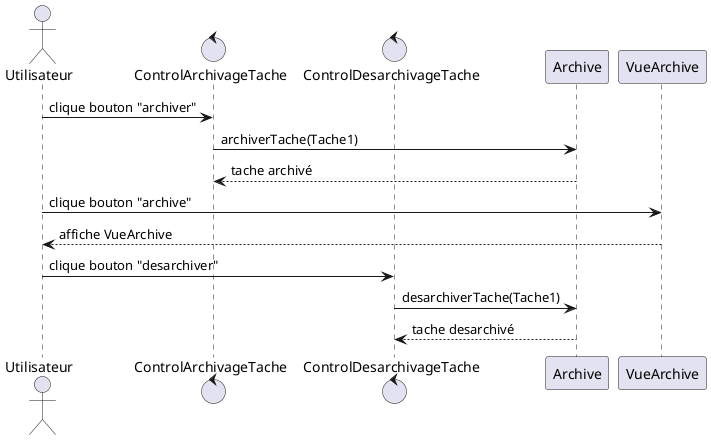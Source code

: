 @startuml
actor Utilisateur
control ControlArchivageTache
control ControlDesarchivageTache

Utilisateur -> ControlArchivageTache: clique bouton "archiver"
ControlArchivageTache -> Archive: archiverTache(Tache1)
Archive --> ControlArchivageTache: tache archivé

Utilisateur -> VueArchive: clique bouton "archive"
VueArchive --> Utilisateur: affiche VueArchive
Utilisateur -> ControlDesarchivageTache: clique bouton "desarchiver"
ControlDesarchivageTache -> Archive: desarchiverTache(Tache1)
Archive --> ControlDesarchivageTache: tache desarchivé
@enduml
